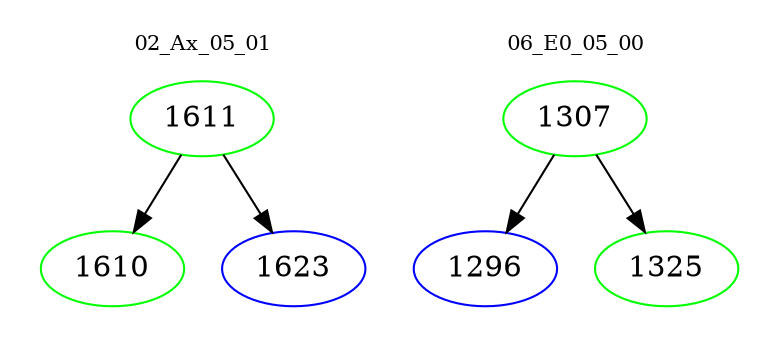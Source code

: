 digraph{
subgraph cluster_0 {
color = white
label = "02_Ax_05_01";
fontsize=10;
T0_1611 [label="1611", color="green"]
T0_1611 -> T0_1610 [color="black"]
T0_1610 [label="1610", color="green"]
T0_1611 -> T0_1623 [color="black"]
T0_1623 [label="1623", color="blue"]
}
subgraph cluster_1 {
color = white
label = "06_E0_05_00";
fontsize=10;
T1_1307 [label="1307", color="green"]
T1_1307 -> T1_1296 [color="black"]
T1_1296 [label="1296", color="blue"]
T1_1307 -> T1_1325 [color="black"]
T1_1325 [label="1325", color="green"]
}
}
